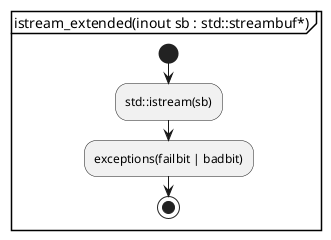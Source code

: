 @startuml istream_extended
partition "istream_extended(inout sb : std::streambuf*)" {
start
	:std::istream(sb);

	:exceptions(failbit | badbit);
stop
}
@enduml

@startuml peek
partition "peek()" {
start
	if (eof()) then (y)
		:return nullopt;
	endif

	:return std::istream::peek();
stop
}
@enduml

@startuml get
partition "get()" {
start
	:next_ch = peek();
	:++*this;
	:return next_ch.value();
stop
}
@enduml

@startuml eof
partition "eof()" {
start
	if (ファイル終端) then (y)
		:return true;
	else
		:return false;
	endif
stop
}
@enduml

@startuml tell
partition "tell()" {
start
	:return rdbuf()->pubseekoff(0, std::ios_base::cur, std::ios_base::in);
stop
}
@enduml

@startuml seek
partition "seek(in byte_offset : InputStreamT::off_type)" {
start
	:seekg(byte_offset, std::ios_base::beg);
	if (失敗した) then (y)
		:throw istream_extended_error(failed_to_seek);
		stop
	endif
stop
}
@enduml

@startuml seek_to_end
partition "seek_to_end()" {
start
	' NOTE: undefined behaviour on ISO C but it will go well on Windows
	:seekg(0, std::ios_base::end);
stop
}
@enduml

@startuml seek_forward_head_of_line
partition "seek_forward_head_of_line()" {
start
	:1バイト戻る;
	if (戻れなかった) then (y)
		:throw istream_extended_error(failed_to_seek_forward_head_of_line);
		stop
	endif
	switch (1バイト先読み?)
	case ('\\r')
		:何もしない;
	case ('\\n')
		:1バイト戻る;
		if (戻れなかった) then (y)
			stop
		endif

		if (1バイト先読み != '\\r') then (y)
			:1バイト進む;
		endif
	endswitch

	repeat
		:1バイト戻る;
		if (戻れなかった) then (y)
			stop
		endif
	repeat while (1バイト先読み != '\\r', '\\n')
	:1バイト進む;
stop
}
@enduml

@startuml operator++
partition "operator++()" {
start
	:seekg(1, std::ios_base::cur);
	if (失敗した) then (y)
		:throw istream_extended_error(failed_to_seek);
		stop
	endif
	:return *this;
stop
}
@enduml

@startuml attempt
partition "attempt(in attempt_str : string_view)" {
start
	if (ストリームから attempt_str が読み取れた) then (y)
		:return true;
		stop
	else
		:return false;
		stop
	endif
'stop
}
@enduml

@startuml promise
partition "promise(in promise_list : initializer_list<string_view>)" {
start
	while (promise_str in promise_list) is (y)
		if (attempt(promise_str)) then (y)
			stop
		endif
	endwhile

	:throw istream_extended_error(promise_failed);
stop
}
@enduml

@startuml ignore_if_present
partition "ignore_if_present(flags : ignore_flag)" {
start
	:flagsに指定のある空白類のみ読み飛ばす;
stop
}
@enduml
